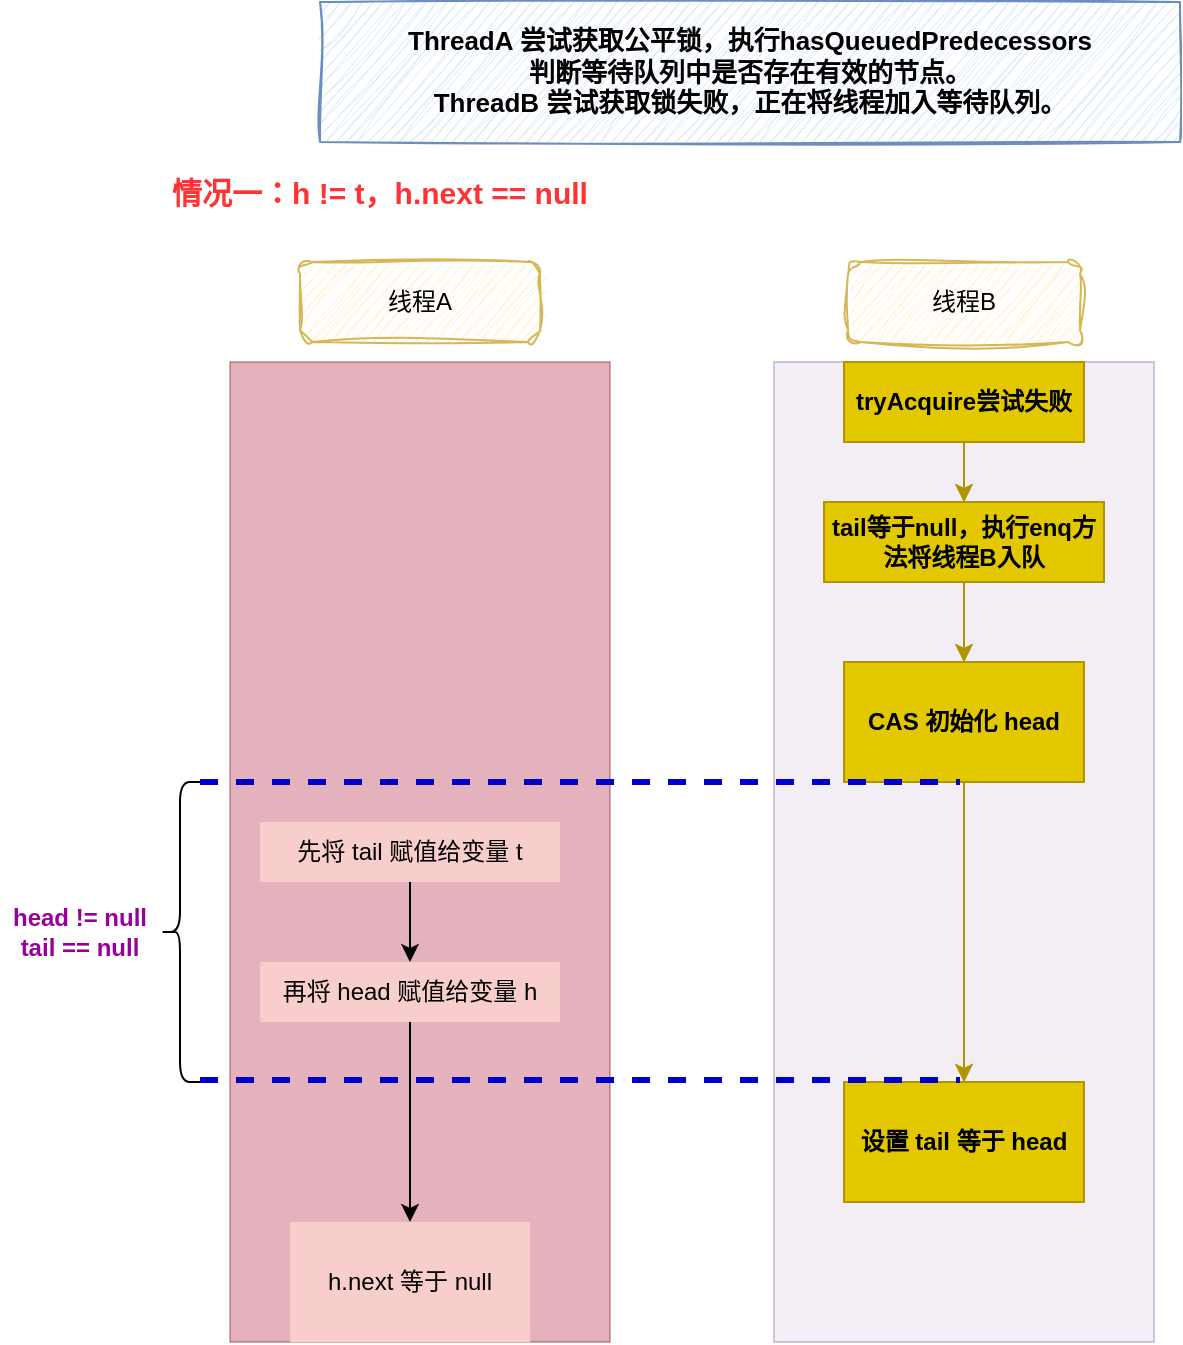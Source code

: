 <mxfile version="24.0.4" type="github">
  <diagram name="第 1 页" id="fX3t68Yyml-smOMEu2DY">
    <mxGraphModel dx="1443" dy="573" grid="1" gridSize="10" guides="1" tooltips="1" connect="1" arrows="1" fold="1" page="1" pageScale="1" pageWidth="827" pageHeight="1169" math="0" shadow="0">
      <root>
        <mxCell id="0" />
        <mxCell id="1" parent="0" />
        <mxCell id="OtQb8DIN4QXiyaTERaG3-33" value="" style="rounded=0;whiteSpace=wrap;html=1;fillColor=#a20025;strokeColor=#6F0000;opacity=30;fontColor=#ffffff;" vertex="1" parent="1">
          <mxGeometry x="105" y="240" width="190" height="490" as="geometry" />
        </mxCell>
        <mxCell id="OtQb8DIN4QXiyaTERaG3-34" value="" style="rounded=0;whiteSpace=wrap;html=1;fillColor=#e1d5e7;strokeColor=#9673a6;opacity=40;" vertex="1" parent="1">
          <mxGeometry x="377" y="240" width="190" height="490" as="geometry" />
        </mxCell>
        <mxCell id="OtQb8DIN4QXiyaTERaG3-4" value="情况一：h != t，h.next == null" style="text;html=1;align=center;verticalAlign=middle;whiteSpace=wrap;rounded=0;fontStyle=1;fontSize=15;fontColor=#FF3333;" vertex="1" parent="1">
          <mxGeometry x="50" y="140" width="260" height="30" as="geometry" />
        </mxCell>
        <mxCell id="OtQb8DIN4QXiyaTERaG3-5" value="ThreadA 尝试获取公平锁，执行hasQueuedPredecessors&lt;div&gt;判断等待队列中是否存在有效的节点。&lt;/div&gt;&lt;div&gt;ThreadB 尝试获取锁失败，正在将线程加入等待队列。&lt;/div&gt;" style="text;html=1;align=center;verticalAlign=middle;whiteSpace=wrap;rounded=0;fontStyle=1;fontSize=13;sketch=1;curveFitting=1;jiggle=2;fillColor=#dae8fc;strokeColor=#6c8ebf;" vertex="1" parent="1">
          <mxGeometry x="150" y="60" width="430" height="70" as="geometry" />
        </mxCell>
        <mxCell id="OtQb8DIN4QXiyaTERaG3-6" value="线程A" style="rounded=1;whiteSpace=wrap;html=1;sketch=1;curveFitting=1;jiggle=2;fillColor=#fff2cc;strokeColor=#d6b656;" vertex="1" parent="1">
          <mxGeometry x="140" y="190" width="120" height="40" as="geometry" />
        </mxCell>
        <mxCell id="OtQb8DIN4QXiyaTERaG3-7" value="线程B" style="rounded=1;whiteSpace=wrap;html=1;sketch=1;curveFitting=1;jiggle=2;fillColor=#fff2cc;strokeColor=#d6b656;" vertex="1" parent="1">
          <mxGeometry x="414" y="190" width="116" height="40" as="geometry" />
        </mxCell>
        <mxCell id="OtQb8DIN4QXiyaTERaG3-12" style="edgeStyle=orthogonalEdgeStyle;rounded=0;orthogonalLoop=1;jettySize=auto;html=1;entryX=0.5;entryY=0;entryDx=0;entryDy=0;strokeColor=#B09500;fillColor=#e3c800;" edge="1" parent="1" source="OtQb8DIN4QXiyaTERaG3-10" target="OtQb8DIN4QXiyaTERaG3-11">
          <mxGeometry relative="1" as="geometry" />
        </mxCell>
        <mxCell id="OtQb8DIN4QXiyaTERaG3-23" style="edgeStyle=orthogonalEdgeStyle;rounded=0;orthogonalLoop=1;jettySize=auto;html=1;entryX=0.5;entryY=0;entryDx=0;entryDy=0;fillColor=#e3c800;strokeColor=#B09500;" edge="1" parent="1" source="OtQb8DIN4QXiyaTERaG3-10" target="OtQb8DIN4QXiyaTERaG3-11">
          <mxGeometry relative="1" as="geometry" />
        </mxCell>
        <mxCell id="OtQb8DIN4QXiyaTERaG3-10" value="tryAcquire尝试失败" style="rounded=0;whiteSpace=wrap;html=1;strokeColor=#B09500;fillColor=#e3c800;fontColor=#000000;fontStyle=1" vertex="1" parent="1">
          <mxGeometry x="412" y="240" width="120" height="40" as="geometry" />
        </mxCell>
        <mxCell id="OtQb8DIN4QXiyaTERaG3-14" value="" style="edgeStyle=orthogonalEdgeStyle;rounded=0;orthogonalLoop=1;jettySize=auto;html=1;strokeColor=#B09500;fillColor=#e3c800;" edge="1" parent="1" source="OtQb8DIN4QXiyaTERaG3-11" target="OtQb8DIN4QXiyaTERaG3-13">
          <mxGeometry relative="1" as="geometry" />
        </mxCell>
        <mxCell id="OtQb8DIN4QXiyaTERaG3-24" style="edgeStyle=orthogonalEdgeStyle;rounded=0;orthogonalLoop=1;jettySize=auto;html=1;exitX=0.5;exitY=1;exitDx=0;exitDy=0;fillColor=#e3c800;strokeColor=#B09500;" edge="1" parent="1" source="OtQb8DIN4QXiyaTERaG3-11" target="OtQb8DIN4QXiyaTERaG3-13">
          <mxGeometry relative="1" as="geometry" />
        </mxCell>
        <mxCell id="OtQb8DIN4QXiyaTERaG3-11" value="tail等于null，执行enq方法将线程B入队" style="rounded=0;whiteSpace=wrap;html=1;strokeColor=#B09500;fillColor=#e3c800;fontColor=#000000;fontStyle=1" vertex="1" parent="1">
          <mxGeometry x="402" y="310" width="140" height="40" as="geometry" />
        </mxCell>
        <mxCell id="OtQb8DIN4QXiyaTERaG3-16" value="" style="edgeStyle=orthogonalEdgeStyle;rounded=0;orthogonalLoop=1;jettySize=auto;html=1;strokeColor=#B09500;fillColor=#e3c800;" edge="1" parent="1" source="OtQb8DIN4QXiyaTERaG3-13" target="OtQb8DIN4QXiyaTERaG3-15">
          <mxGeometry relative="1" as="geometry" />
        </mxCell>
        <mxCell id="OtQb8DIN4QXiyaTERaG3-25" style="edgeStyle=orthogonalEdgeStyle;rounded=0;orthogonalLoop=1;jettySize=auto;html=1;exitX=0.5;exitY=1;exitDx=0;exitDy=0;fillColor=#e3c800;strokeColor=#B09500;" edge="1" parent="1" source="OtQb8DIN4QXiyaTERaG3-13" target="OtQb8DIN4QXiyaTERaG3-15">
          <mxGeometry relative="1" as="geometry" />
        </mxCell>
        <mxCell id="OtQb8DIN4QXiyaTERaG3-13" value="CAS 初始化 head" style="whiteSpace=wrap;html=1;rounded=0;strokeColor=#B09500;fillColor=#e3c800;fontColor=#000000;fontStyle=1" vertex="1" parent="1">
          <mxGeometry x="412" y="390" width="120" height="60" as="geometry" />
        </mxCell>
        <mxCell id="OtQb8DIN4QXiyaTERaG3-15" value="设置 tail 等于 head" style="whiteSpace=wrap;html=1;rounded=0;strokeColor=#B09500;fillColor=#e3c800;fontColor=#000000;fontStyle=1" vertex="1" parent="1">
          <mxGeometry x="412" y="600" width="120" height="60" as="geometry" />
        </mxCell>
        <mxCell id="OtQb8DIN4QXiyaTERaG3-19" value="" style="edgeStyle=orthogonalEdgeStyle;rounded=0;orthogonalLoop=1;jettySize=auto;html=1;fillColor=#f8cecc;strokeColor=default;" edge="1" parent="1" source="OtQb8DIN4QXiyaTERaG3-17" target="OtQb8DIN4QXiyaTERaG3-18">
          <mxGeometry relative="1" as="geometry" />
        </mxCell>
        <mxCell id="OtQb8DIN4QXiyaTERaG3-17" value="&lt;div&gt;&lt;span style=&quot;background-color: initial;&quot;&gt;再将 head 赋值给变量 h&lt;/span&gt;&lt;br&gt;&lt;/div&gt;" style="rounded=0;whiteSpace=wrap;html=1;fillColor=#f8cecc;strokeColor=none;" vertex="1" parent="1">
          <mxGeometry x="120" y="540" width="150" height="30" as="geometry" />
        </mxCell>
        <mxCell id="OtQb8DIN4QXiyaTERaG3-18" value="h.next 等于 null" style="rounded=0;whiteSpace=wrap;html=1;fillColor=#f8cecc;strokeColor=none;" vertex="1" parent="1">
          <mxGeometry x="135" y="670" width="120" height="60" as="geometry" />
        </mxCell>
        <mxCell id="OtQb8DIN4QXiyaTERaG3-21" style="edgeStyle=orthogonalEdgeStyle;rounded=0;orthogonalLoop=1;jettySize=auto;html=1;entryX=0.5;entryY=0;entryDx=0;entryDy=0;fillColor=#f8cecc;strokeColor=default;" edge="1" parent="1" source="OtQb8DIN4QXiyaTERaG3-20" target="OtQb8DIN4QXiyaTERaG3-17">
          <mxGeometry relative="1" as="geometry" />
        </mxCell>
        <mxCell id="OtQb8DIN4QXiyaTERaG3-20" value="&lt;div&gt;先将 tail 赋值给变量 t&lt;/div&gt;" style="rounded=0;whiteSpace=wrap;html=1;fillColor=#f8cecc;strokeColor=none;" vertex="1" parent="1">
          <mxGeometry x="120" y="470" width="150" height="30" as="geometry" />
        </mxCell>
        <mxCell id="OtQb8DIN4QXiyaTERaG3-27" value="" style="shape=curlyBracket;whiteSpace=wrap;html=1;rounded=1;labelPosition=left;verticalLabelPosition=middle;align=right;verticalAlign=middle;" vertex="1" parent="1">
          <mxGeometry x="70" y="450" width="20" height="150" as="geometry" />
        </mxCell>
        <mxCell id="OtQb8DIN4QXiyaTERaG3-28" value="" style="endArrow=none;dashed=1;html=1;rounded=0;exitX=1;exitY=0;exitDx=0;exitDy=0;exitPerimeter=0;strokeColor=#0000CC;strokeWidth=3;" edge="1" parent="1" source="OtQb8DIN4QXiyaTERaG3-27">
          <mxGeometry width="50" height="50" relative="1" as="geometry">
            <mxPoint x="170" y="450" as="sourcePoint" />
            <mxPoint x="470" y="450" as="targetPoint" />
          </mxGeometry>
        </mxCell>
        <mxCell id="OtQb8DIN4QXiyaTERaG3-29" value="" style="endArrow=none;dashed=1;html=1;rounded=0;exitX=1;exitY=0;exitDx=0;exitDy=0;exitPerimeter=0;strokeColor=#0000CC;strokeWidth=3;" edge="1" parent="1">
          <mxGeometry width="50" height="50" relative="1" as="geometry">
            <mxPoint x="90" y="599" as="sourcePoint" />
            <mxPoint x="470" y="599" as="targetPoint" />
          </mxGeometry>
        </mxCell>
        <mxCell id="OtQb8DIN4QXiyaTERaG3-30" value="head != null&lt;div&gt;tail == null&lt;/div&gt;" style="text;html=1;align=center;verticalAlign=middle;whiteSpace=wrap;rounded=0;fontStyle=1;fontColor=#990099;" vertex="1" parent="1">
          <mxGeometry x="-10" y="500" width="80" height="50" as="geometry" />
        </mxCell>
      </root>
    </mxGraphModel>
  </diagram>
</mxfile>

